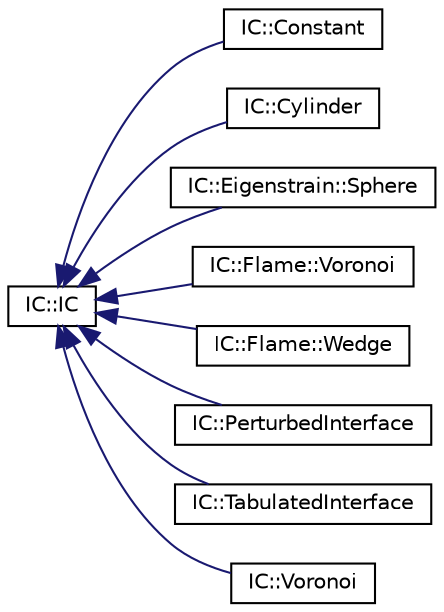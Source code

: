 digraph "Graphical Class Hierarchy"
{
  edge [fontname="Helvetica",fontsize="10",labelfontname="Helvetica",labelfontsize="10"];
  node [fontname="Helvetica",fontsize="10",shape=record];
  rankdir="LR";
  Node1 [label="IC::IC",height=0.2,width=0.4,color="black", fillcolor="white", style="filled",URL="$classIC_1_1IC.html"];
  Node1 -> Node2 [dir="back",color="midnightblue",fontsize="10",style="solid",fontname="Helvetica"];
  Node2 [label="IC::Constant",height=0.2,width=0.4,color="black", fillcolor="white", style="filled",URL="$classIC_1_1Constant.html"];
  Node1 -> Node3 [dir="back",color="midnightblue",fontsize="10",style="solid",fontname="Helvetica"];
  Node3 [label="IC::Cylinder",height=0.2,width=0.4,color="black", fillcolor="white", style="filled",URL="$classIC_1_1Cylinder.html"];
  Node1 -> Node4 [dir="back",color="midnightblue",fontsize="10",style="solid",fontname="Helvetica"];
  Node4 [label="IC::Eigenstrain::Sphere",height=0.2,width=0.4,color="black", fillcolor="white", style="filled",URL="$classIC_1_1Eigenstrain_1_1Sphere.html"];
  Node1 -> Node5 [dir="back",color="midnightblue",fontsize="10",style="solid",fontname="Helvetica"];
  Node5 [label="IC::Flame::Voronoi",height=0.2,width=0.4,color="black", fillcolor="white", style="filled",URL="$classIC_1_1Flame_1_1Voronoi.html"];
  Node1 -> Node6 [dir="back",color="midnightblue",fontsize="10",style="solid",fontname="Helvetica"];
  Node6 [label="IC::Flame::Wedge",height=0.2,width=0.4,color="black", fillcolor="white", style="filled",URL="$classIC_1_1Flame_1_1Wedge.html"];
  Node1 -> Node7 [dir="back",color="midnightblue",fontsize="10",style="solid",fontname="Helvetica"];
  Node7 [label="IC::PerturbedInterface",height=0.2,width=0.4,color="black", fillcolor="white", style="filled",URL="$classIC_1_1PerturbedInterface.html"];
  Node1 -> Node8 [dir="back",color="midnightblue",fontsize="10",style="solid",fontname="Helvetica"];
  Node8 [label="IC::TabulatedInterface",height=0.2,width=0.4,color="black", fillcolor="white", style="filled",URL="$classIC_1_1TabulatedInterface.html"];
  Node1 -> Node9 [dir="back",color="midnightblue",fontsize="10",style="solid",fontname="Helvetica"];
  Node9 [label="IC::Voronoi",height=0.2,width=0.4,color="black", fillcolor="white", style="filled",URL="$classIC_1_1Voronoi.html"];
}

